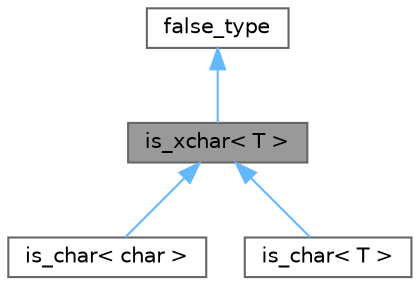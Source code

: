 digraph "is_xchar&lt; T &gt;"
{
 // LATEX_PDF_SIZE
  bgcolor="transparent";
  edge [fontname=Helvetica,fontsize=10,labelfontname=Helvetica,labelfontsize=10];
  node [fontname=Helvetica,fontsize=10,shape=box,height=0.2,width=0.4];
  Node1 [id="Node000001",label="is_xchar\< T \>",height=0.2,width=0.4,color="gray40", fillcolor="grey60", style="filled", fontcolor="black",tooltip="Specifies if T is an extended character type. Can be specialized by users."];
  Node2 -> Node1 [id="edge1_Node000001_Node000002",dir="back",color="steelblue1",style="solid",tooltip=" "];
  Node2 [id="Node000002",label="false_type",height=0.2,width=0.4,color="gray40", fillcolor="white", style="filled",tooltip=" "];
  Node1 -> Node3 [id="edge2_Node000001_Node000003",dir="back",color="steelblue1",style="solid",tooltip=" "];
  Node3 [id="Node000003",label="is_char\< char \>",height=0.2,width=0.4,color="gray40", fillcolor="white", style="filled",URL="$structis__char_3_01char_01_4.html",tooltip=" "];
  Node1 -> Node4 [id="edge3_Node000001_Node000004",dir="back",color="steelblue1",style="solid",tooltip=" "];
  Node4 [id="Node000004",label="is_char\< T \>",height=0.2,width=0.4,color="gray40", fillcolor="white", style="filled",URL="$structis__char.html",tooltip=" "];
}
